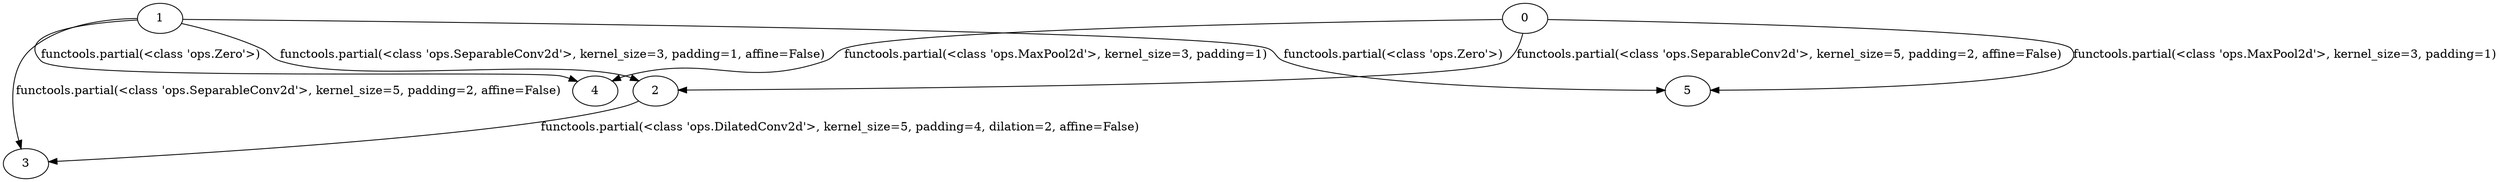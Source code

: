 digraph normal_cell_23 {
	1 -> 2 [label="functools.partial(<class 'ops.SeparableConv2d'>, kernel_size=3, padding=1, affine=False)"]
	0 -> 2 [label="functools.partial(<class 'ops.SeparableConv2d'>, kernel_size=5, padding=2, affine=False)"]
	1 -> 3 [label="functools.partial(<class 'ops.SeparableConv2d'>, kernel_size=5, padding=2, affine=False)"]
	2 -> 3 [label="functools.partial(<class 'ops.DilatedConv2d'>, kernel_size=5, padding=4, dilation=2, affine=False)"]
	1 -> 4 [label="functools.partial(<class 'ops.Zero'>)"]
	0 -> 4 [label="functools.partial(<class 'ops.MaxPool2d'>, kernel_size=3, padding=1)"]
	1 -> 5 [label="functools.partial(<class 'ops.Zero'>)"]
	0 -> 5 [label="functools.partial(<class 'ops.MaxPool2d'>, kernel_size=3, padding=1)"]
}
